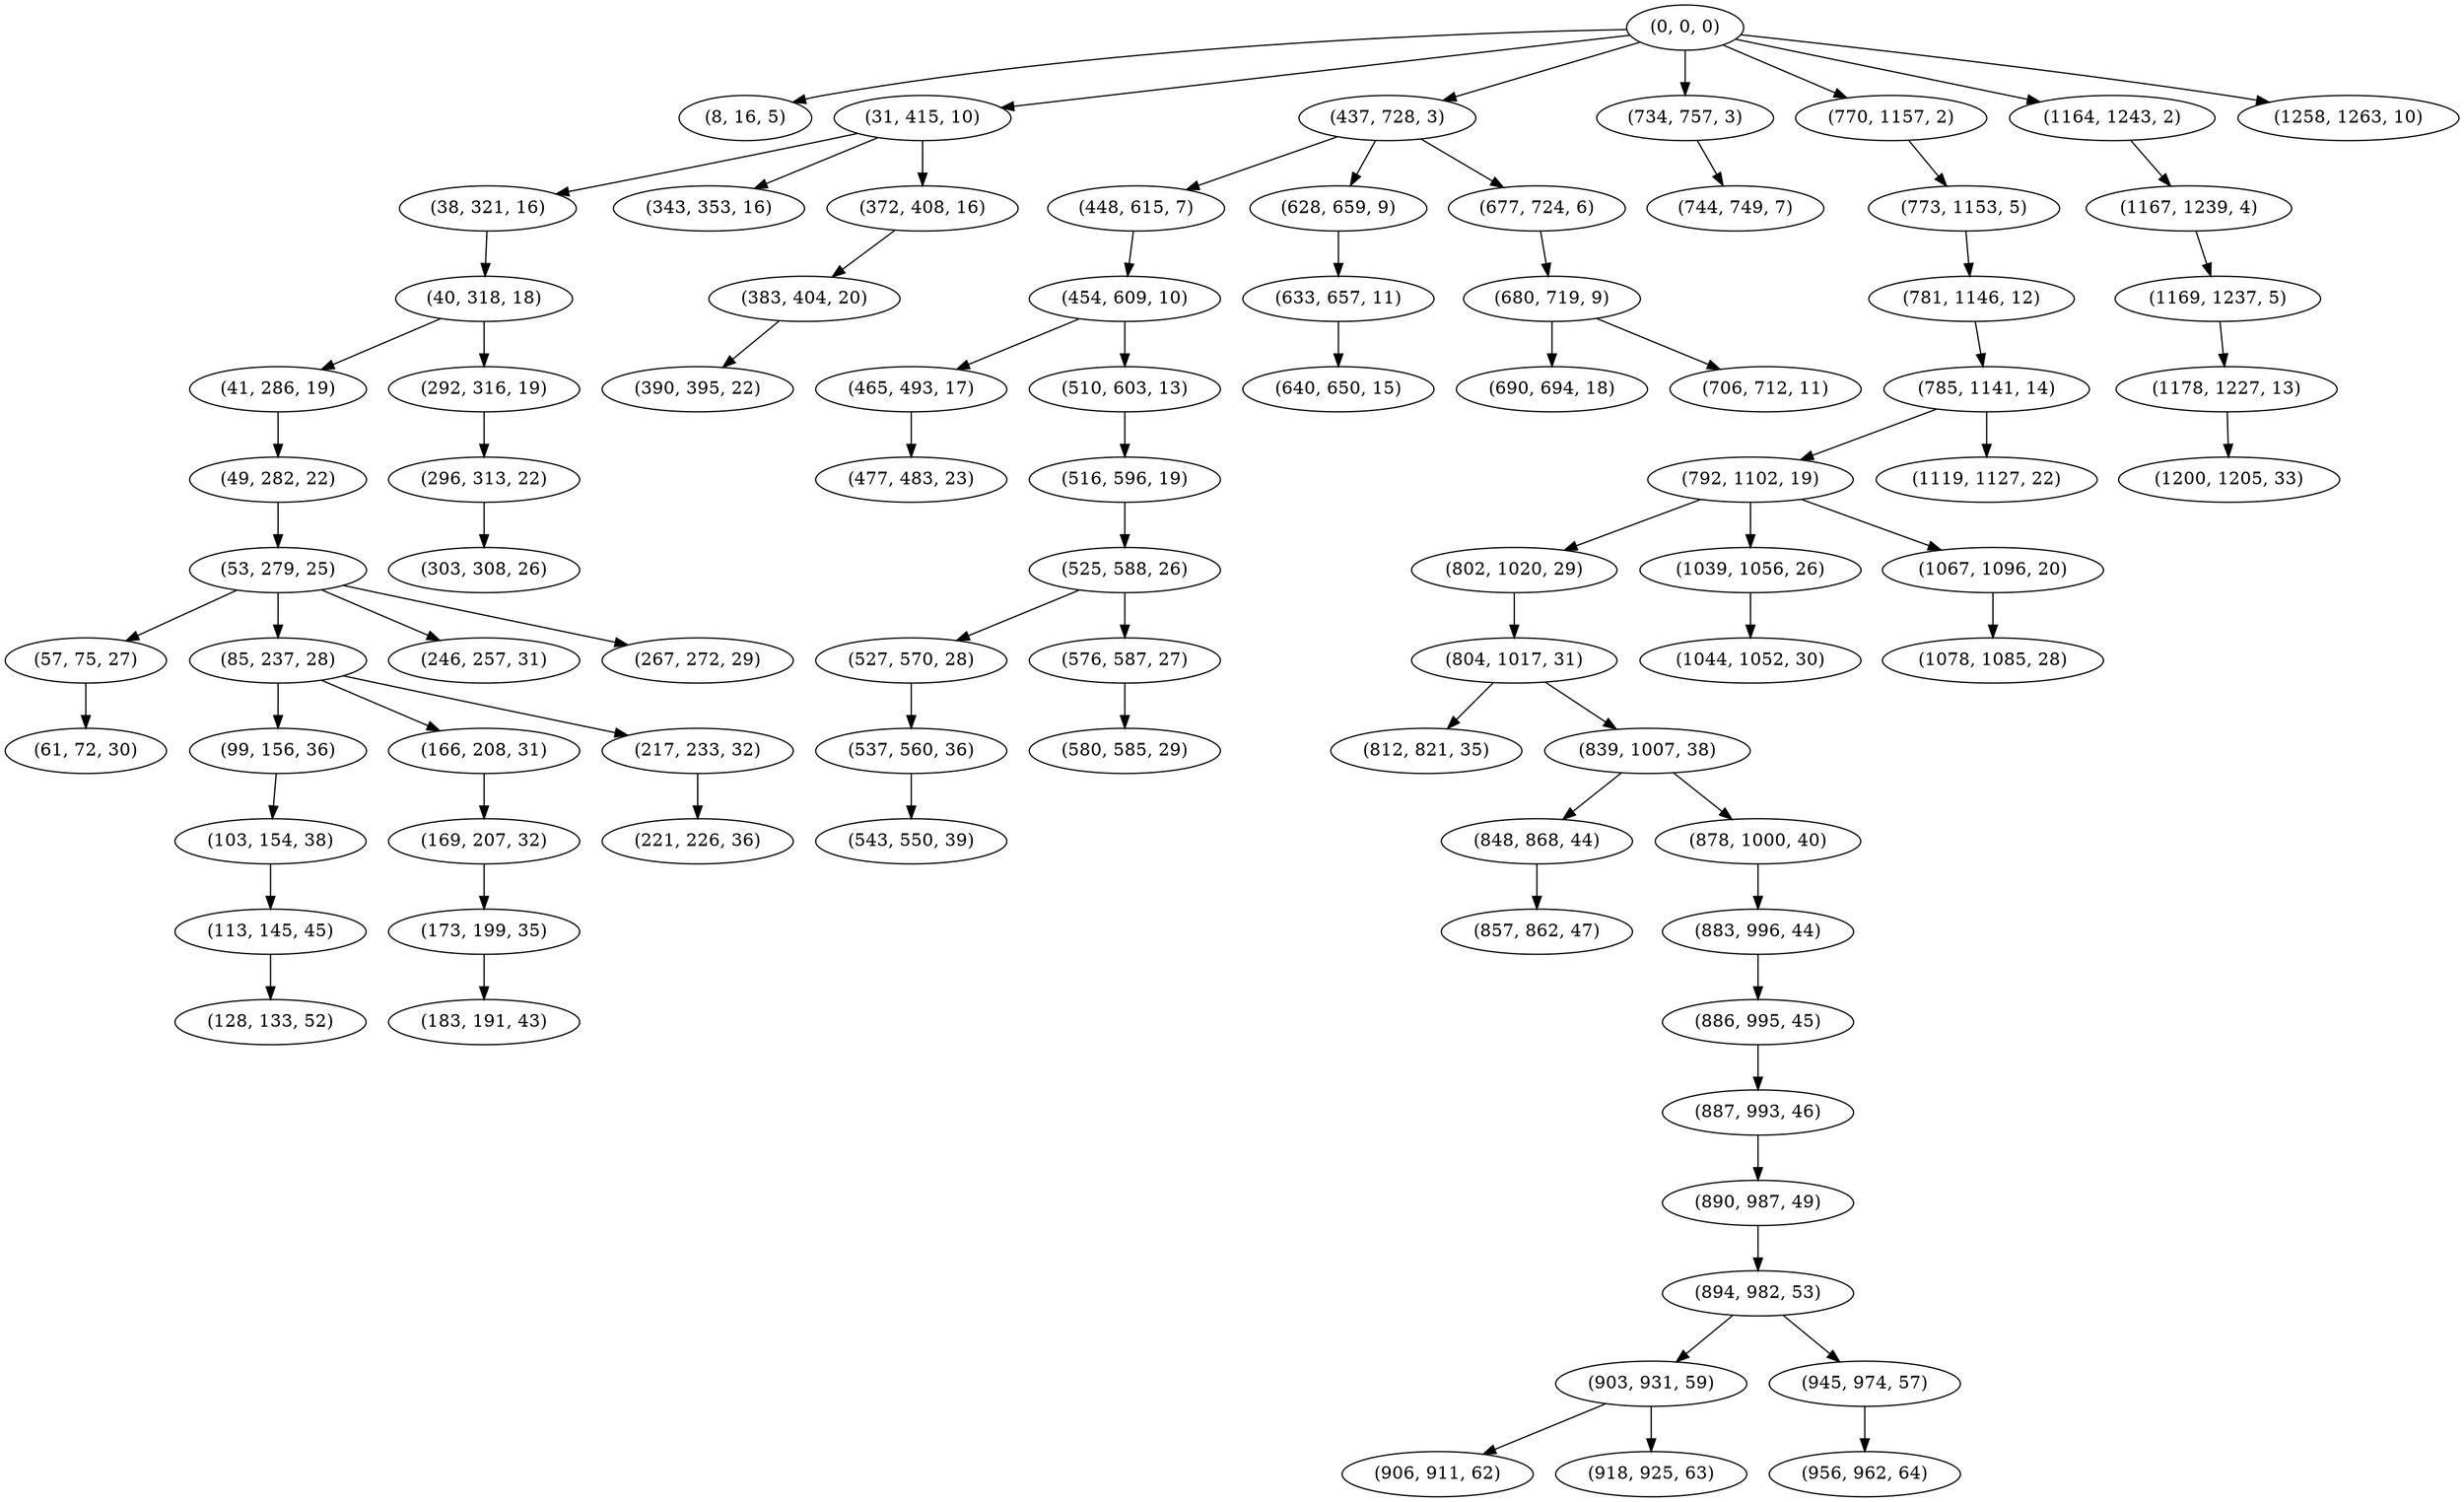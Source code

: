 digraph tree {
    "(0, 0, 0)";
    "(8, 16, 5)";
    "(31, 415, 10)";
    "(38, 321, 16)";
    "(40, 318, 18)";
    "(41, 286, 19)";
    "(49, 282, 22)";
    "(53, 279, 25)";
    "(57, 75, 27)";
    "(61, 72, 30)";
    "(85, 237, 28)";
    "(99, 156, 36)";
    "(103, 154, 38)";
    "(113, 145, 45)";
    "(128, 133, 52)";
    "(166, 208, 31)";
    "(169, 207, 32)";
    "(173, 199, 35)";
    "(183, 191, 43)";
    "(217, 233, 32)";
    "(221, 226, 36)";
    "(246, 257, 31)";
    "(267, 272, 29)";
    "(292, 316, 19)";
    "(296, 313, 22)";
    "(303, 308, 26)";
    "(343, 353, 16)";
    "(372, 408, 16)";
    "(383, 404, 20)";
    "(390, 395, 22)";
    "(437, 728, 3)";
    "(448, 615, 7)";
    "(454, 609, 10)";
    "(465, 493, 17)";
    "(477, 483, 23)";
    "(510, 603, 13)";
    "(516, 596, 19)";
    "(525, 588, 26)";
    "(527, 570, 28)";
    "(537, 560, 36)";
    "(543, 550, 39)";
    "(576, 587, 27)";
    "(580, 585, 29)";
    "(628, 659, 9)";
    "(633, 657, 11)";
    "(640, 650, 15)";
    "(677, 724, 6)";
    "(680, 719, 9)";
    "(690, 694, 18)";
    "(706, 712, 11)";
    "(734, 757, 3)";
    "(744, 749, 7)";
    "(770, 1157, 2)";
    "(773, 1153, 5)";
    "(781, 1146, 12)";
    "(785, 1141, 14)";
    "(792, 1102, 19)";
    "(802, 1020, 29)";
    "(804, 1017, 31)";
    "(812, 821, 35)";
    "(839, 1007, 38)";
    "(848, 868, 44)";
    "(857, 862, 47)";
    "(878, 1000, 40)";
    "(883, 996, 44)";
    "(886, 995, 45)";
    "(887, 993, 46)";
    "(890, 987, 49)";
    "(894, 982, 53)";
    "(903, 931, 59)";
    "(906, 911, 62)";
    "(918, 925, 63)";
    "(945, 974, 57)";
    "(956, 962, 64)";
    "(1039, 1056, 26)";
    "(1044, 1052, 30)";
    "(1067, 1096, 20)";
    "(1078, 1085, 28)";
    "(1119, 1127, 22)";
    "(1164, 1243, 2)";
    "(1167, 1239, 4)";
    "(1169, 1237, 5)";
    "(1178, 1227, 13)";
    "(1200, 1205, 33)";
    "(1258, 1263, 10)";
    "(0, 0, 0)" -> "(8, 16, 5)";
    "(0, 0, 0)" -> "(31, 415, 10)";
    "(0, 0, 0)" -> "(437, 728, 3)";
    "(0, 0, 0)" -> "(734, 757, 3)";
    "(0, 0, 0)" -> "(770, 1157, 2)";
    "(0, 0, 0)" -> "(1164, 1243, 2)";
    "(0, 0, 0)" -> "(1258, 1263, 10)";
    "(31, 415, 10)" -> "(38, 321, 16)";
    "(31, 415, 10)" -> "(343, 353, 16)";
    "(31, 415, 10)" -> "(372, 408, 16)";
    "(38, 321, 16)" -> "(40, 318, 18)";
    "(40, 318, 18)" -> "(41, 286, 19)";
    "(40, 318, 18)" -> "(292, 316, 19)";
    "(41, 286, 19)" -> "(49, 282, 22)";
    "(49, 282, 22)" -> "(53, 279, 25)";
    "(53, 279, 25)" -> "(57, 75, 27)";
    "(53, 279, 25)" -> "(85, 237, 28)";
    "(53, 279, 25)" -> "(246, 257, 31)";
    "(53, 279, 25)" -> "(267, 272, 29)";
    "(57, 75, 27)" -> "(61, 72, 30)";
    "(85, 237, 28)" -> "(99, 156, 36)";
    "(85, 237, 28)" -> "(166, 208, 31)";
    "(85, 237, 28)" -> "(217, 233, 32)";
    "(99, 156, 36)" -> "(103, 154, 38)";
    "(103, 154, 38)" -> "(113, 145, 45)";
    "(113, 145, 45)" -> "(128, 133, 52)";
    "(166, 208, 31)" -> "(169, 207, 32)";
    "(169, 207, 32)" -> "(173, 199, 35)";
    "(173, 199, 35)" -> "(183, 191, 43)";
    "(217, 233, 32)" -> "(221, 226, 36)";
    "(292, 316, 19)" -> "(296, 313, 22)";
    "(296, 313, 22)" -> "(303, 308, 26)";
    "(372, 408, 16)" -> "(383, 404, 20)";
    "(383, 404, 20)" -> "(390, 395, 22)";
    "(437, 728, 3)" -> "(448, 615, 7)";
    "(437, 728, 3)" -> "(628, 659, 9)";
    "(437, 728, 3)" -> "(677, 724, 6)";
    "(448, 615, 7)" -> "(454, 609, 10)";
    "(454, 609, 10)" -> "(465, 493, 17)";
    "(454, 609, 10)" -> "(510, 603, 13)";
    "(465, 493, 17)" -> "(477, 483, 23)";
    "(510, 603, 13)" -> "(516, 596, 19)";
    "(516, 596, 19)" -> "(525, 588, 26)";
    "(525, 588, 26)" -> "(527, 570, 28)";
    "(525, 588, 26)" -> "(576, 587, 27)";
    "(527, 570, 28)" -> "(537, 560, 36)";
    "(537, 560, 36)" -> "(543, 550, 39)";
    "(576, 587, 27)" -> "(580, 585, 29)";
    "(628, 659, 9)" -> "(633, 657, 11)";
    "(633, 657, 11)" -> "(640, 650, 15)";
    "(677, 724, 6)" -> "(680, 719, 9)";
    "(680, 719, 9)" -> "(690, 694, 18)";
    "(680, 719, 9)" -> "(706, 712, 11)";
    "(734, 757, 3)" -> "(744, 749, 7)";
    "(770, 1157, 2)" -> "(773, 1153, 5)";
    "(773, 1153, 5)" -> "(781, 1146, 12)";
    "(781, 1146, 12)" -> "(785, 1141, 14)";
    "(785, 1141, 14)" -> "(792, 1102, 19)";
    "(785, 1141, 14)" -> "(1119, 1127, 22)";
    "(792, 1102, 19)" -> "(802, 1020, 29)";
    "(792, 1102, 19)" -> "(1039, 1056, 26)";
    "(792, 1102, 19)" -> "(1067, 1096, 20)";
    "(802, 1020, 29)" -> "(804, 1017, 31)";
    "(804, 1017, 31)" -> "(812, 821, 35)";
    "(804, 1017, 31)" -> "(839, 1007, 38)";
    "(839, 1007, 38)" -> "(848, 868, 44)";
    "(839, 1007, 38)" -> "(878, 1000, 40)";
    "(848, 868, 44)" -> "(857, 862, 47)";
    "(878, 1000, 40)" -> "(883, 996, 44)";
    "(883, 996, 44)" -> "(886, 995, 45)";
    "(886, 995, 45)" -> "(887, 993, 46)";
    "(887, 993, 46)" -> "(890, 987, 49)";
    "(890, 987, 49)" -> "(894, 982, 53)";
    "(894, 982, 53)" -> "(903, 931, 59)";
    "(894, 982, 53)" -> "(945, 974, 57)";
    "(903, 931, 59)" -> "(906, 911, 62)";
    "(903, 931, 59)" -> "(918, 925, 63)";
    "(945, 974, 57)" -> "(956, 962, 64)";
    "(1039, 1056, 26)" -> "(1044, 1052, 30)";
    "(1067, 1096, 20)" -> "(1078, 1085, 28)";
    "(1164, 1243, 2)" -> "(1167, 1239, 4)";
    "(1167, 1239, 4)" -> "(1169, 1237, 5)";
    "(1169, 1237, 5)" -> "(1178, 1227, 13)";
    "(1178, 1227, 13)" -> "(1200, 1205, 33)";
}
